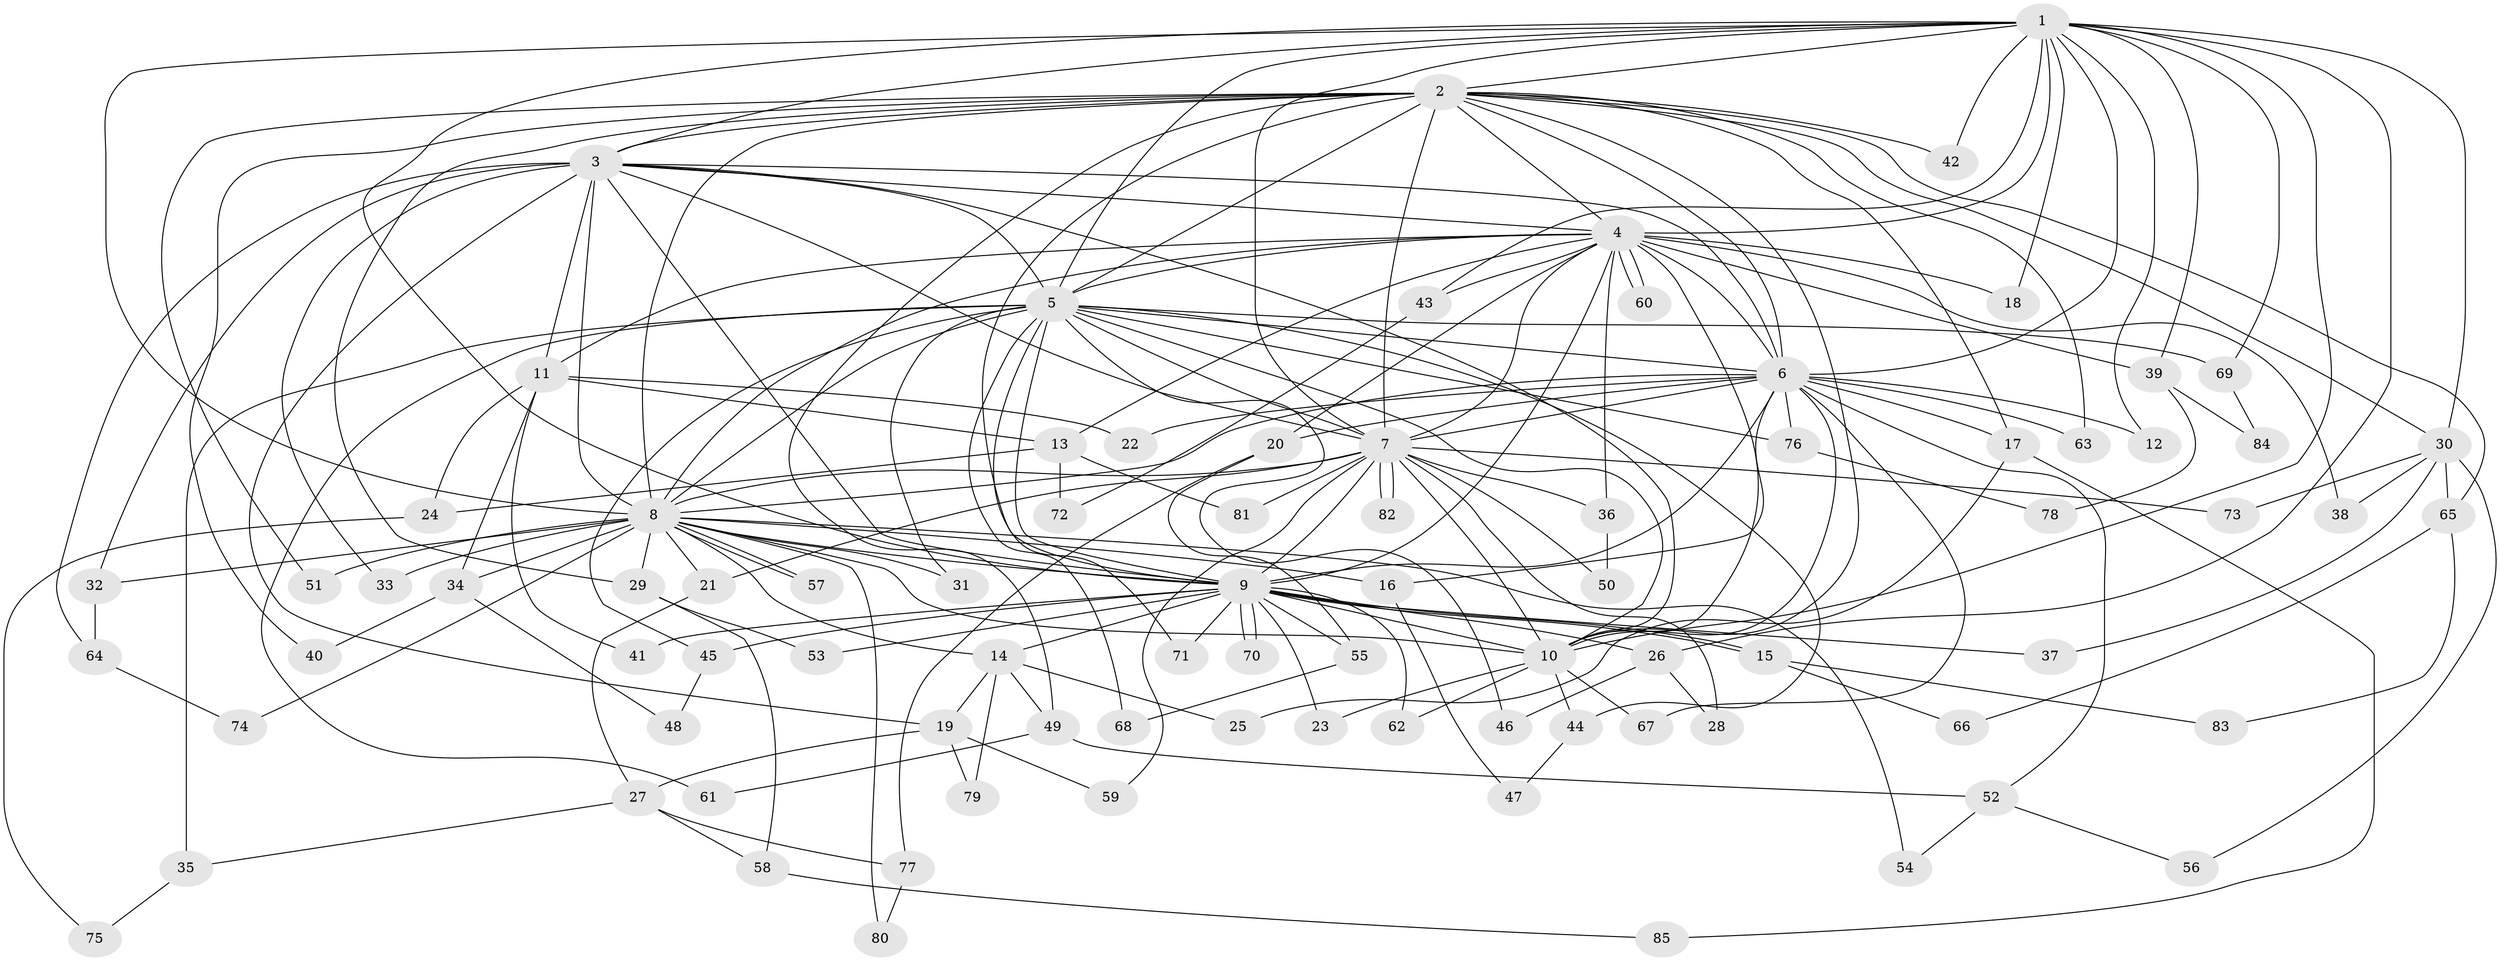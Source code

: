 // Generated by graph-tools (version 1.1) at 2025/43/03/09/25 04:43:26]
// undirected, 85 vertices, 195 edges
graph export_dot {
graph [start="1"]
  node [color=gray90,style=filled];
  1;
  2;
  3;
  4;
  5;
  6;
  7;
  8;
  9;
  10;
  11;
  12;
  13;
  14;
  15;
  16;
  17;
  18;
  19;
  20;
  21;
  22;
  23;
  24;
  25;
  26;
  27;
  28;
  29;
  30;
  31;
  32;
  33;
  34;
  35;
  36;
  37;
  38;
  39;
  40;
  41;
  42;
  43;
  44;
  45;
  46;
  47;
  48;
  49;
  50;
  51;
  52;
  53;
  54;
  55;
  56;
  57;
  58;
  59;
  60;
  61;
  62;
  63;
  64;
  65;
  66;
  67;
  68;
  69;
  70;
  71;
  72;
  73;
  74;
  75;
  76;
  77;
  78;
  79;
  80;
  81;
  82;
  83;
  84;
  85;
  1 -- 2;
  1 -- 3;
  1 -- 4;
  1 -- 5;
  1 -- 6;
  1 -- 7;
  1 -- 8;
  1 -- 9;
  1 -- 10;
  1 -- 12;
  1 -- 18;
  1 -- 26;
  1 -- 30;
  1 -- 39;
  1 -- 42;
  1 -- 43;
  1 -- 69;
  2 -- 3;
  2 -- 4;
  2 -- 5;
  2 -- 6;
  2 -- 7;
  2 -- 8;
  2 -- 9;
  2 -- 10;
  2 -- 17;
  2 -- 29;
  2 -- 30;
  2 -- 40;
  2 -- 42;
  2 -- 49;
  2 -- 51;
  2 -- 63;
  2 -- 65;
  3 -- 4;
  3 -- 5;
  3 -- 6;
  3 -- 7;
  3 -- 8;
  3 -- 9;
  3 -- 10;
  3 -- 11;
  3 -- 19;
  3 -- 32;
  3 -- 33;
  3 -- 64;
  4 -- 5;
  4 -- 6;
  4 -- 7;
  4 -- 8;
  4 -- 9;
  4 -- 10;
  4 -- 11;
  4 -- 13;
  4 -- 18;
  4 -- 20;
  4 -- 36;
  4 -- 38;
  4 -- 39;
  4 -- 43;
  4 -- 60;
  4 -- 60;
  5 -- 6;
  5 -- 7;
  5 -- 8;
  5 -- 9;
  5 -- 10;
  5 -- 31;
  5 -- 35;
  5 -- 44;
  5 -- 45;
  5 -- 46;
  5 -- 61;
  5 -- 68;
  5 -- 69;
  5 -- 71;
  5 -- 76;
  6 -- 7;
  6 -- 8;
  6 -- 9;
  6 -- 10;
  6 -- 12;
  6 -- 16;
  6 -- 17;
  6 -- 20;
  6 -- 22;
  6 -- 52;
  6 -- 63;
  6 -- 67;
  6 -- 76;
  7 -- 8;
  7 -- 9;
  7 -- 10;
  7 -- 21;
  7 -- 28;
  7 -- 36;
  7 -- 50;
  7 -- 59;
  7 -- 73;
  7 -- 81;
  7 -- 82;
  7 -- 82;
  8 -- 9;
  8 -- 10;
  8 -- 14;
  8 -- 16;
  8 -- 21;
  8 -- 29;
  8 -- 31;
  8 -- 32;
  8 -- 33;
  8 -- 34;
  8 -- 51;
  8 -- 54;
  8 -- 57;
  8 -- 57;
  8 -- 74;
  8 -- 80;
  9 -- 10;
  9 -- 14;
  9 -- 15;
  9 -- 15;
  9 -- 23;
  9 -- 26;
  9 -- 37;
  9 -- 41;
  9 -- 45;
  9 -- 53;
  9 -- 55;
  9 -- 62;
  9 -- 70;
  9 -- 70;
  9 -- 71;
  10 -- 23;
  10 -- 44;
  10 -- 62;
  10 -- 67;
  11 -- 13;
  11 -- 22;
  11 -- 24;
  11 -- 34;
  11 -- 41;
  13 -- 24;
  13 -- 72;
  13 -- 81;
  14 -- 19;
  14 -- 25;
  14 -- 49;
  14 -- 79;
  15 -- 66;
  15 -- 83;
  16 -- 47;
  17 -- 25;
  17 -- 85;
  19 -- 27;
  19 -- 59;
  19 -- 79;
  20 -- 55;
  20 -- 77;
  21 -- 27;
  24 -- 75;
  26 -- 28;
  26 -- 46;
  27 -- 35;
  27 -- 58;
  27 -- 77;
  29 -- 53;
  29 -- 58;
  30 -- 37;
  30 -- 38;
  30 -- 56;
  30 -- 65;
  30 -- 73;
  32 -- 64;
  34 -- 40;
  34 -- 48;
  35 -- 75;
  36 -- 50;
  39 -- 78;
  39 -- 84;
  43 -- 72;
  44 -- 47;
  45 -- 48;
  49 -- 52;
  49 -- 61;
  52 -- 54;
  52 -- 56;
  55 -- 68;
  58 -- 85;
  64 -- 74;
  65 -- 66;
  65 -- 83;
  69 -- 84;
  76 -- 78;
  77 -- 80;
}
